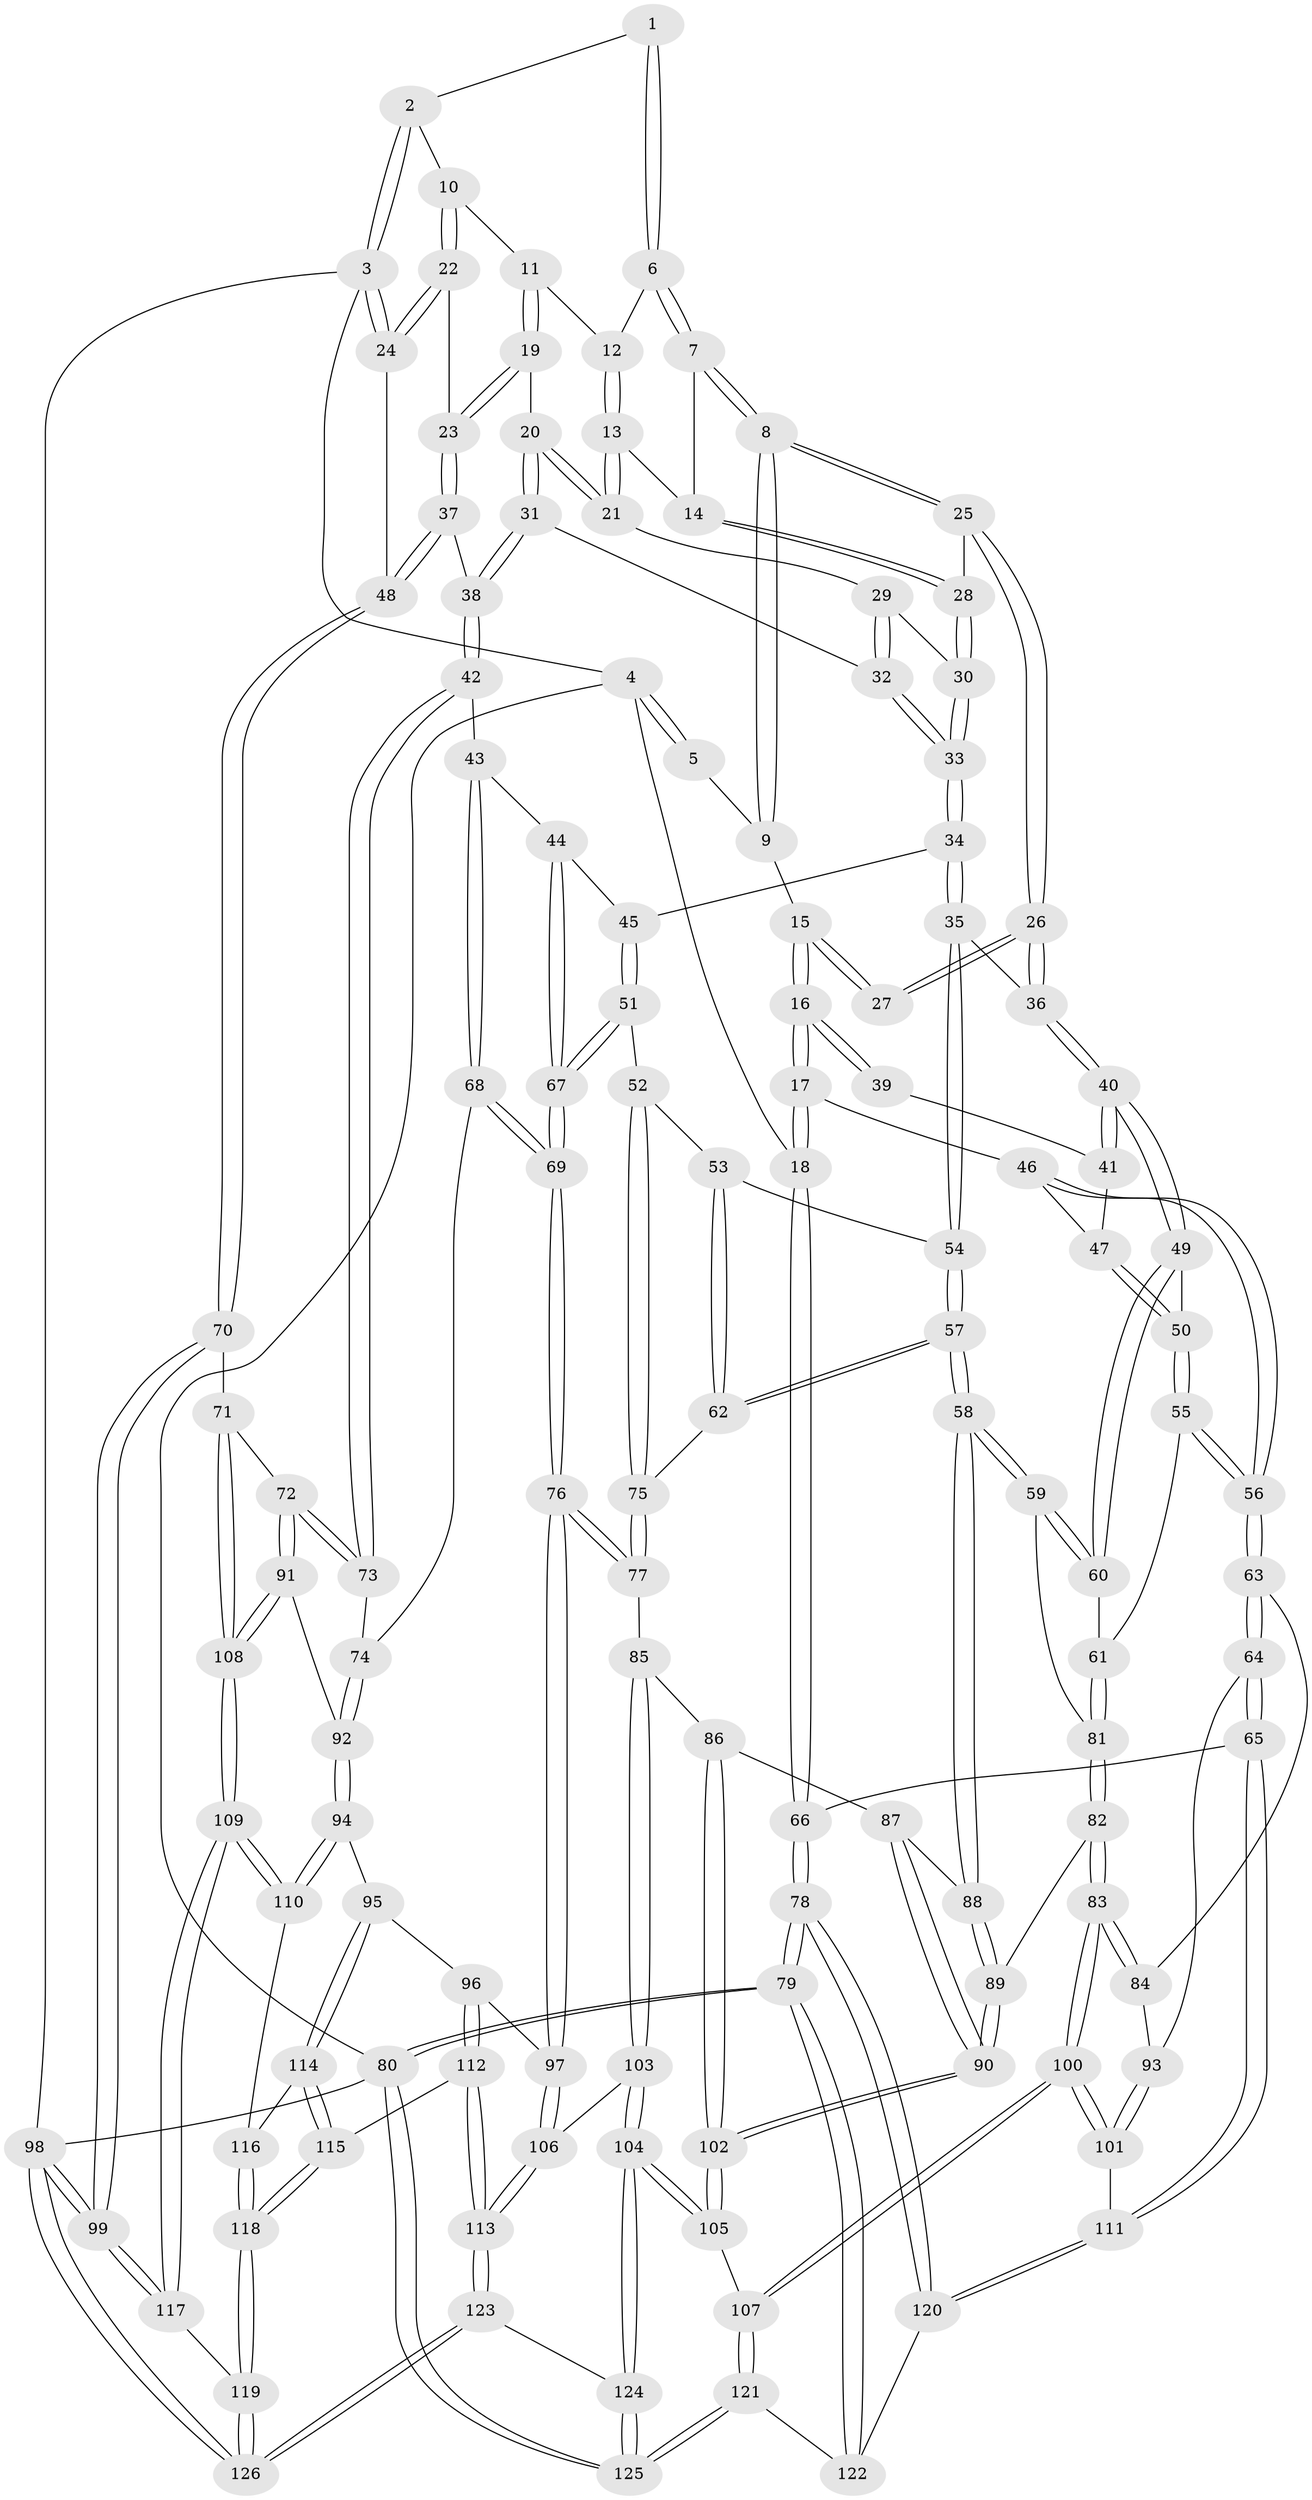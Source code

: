 // coarse degree distribution, {4: 0.48, 5: 0.37333333333333335, 6: 0.02666666666666667, 2: 0.013333333333333334, 3: 0.09333333333333334, 7: 0.013333333333333334}
// Generated by graph-tools (version 1.1) at 2025/52/02/27/25 19:52:37]
// undirected, 126 vertices, 312 edges
graph export_dot {
graph [start="1"]
  node [color=gray90,style=filled];
  1 [pos="+0.5377140978092119+0"];
  2 [pos="+0.9141482694036173+0"];
  3 [pos="+1+0"];
  4 [pos="+0+0"];
  5 [pos="+0.36765185253278365+0"];
  6 [pos="+0.5488911132540393+0"];
  7 [pos="+0.5476545278816468+0.026255357444611202"];
  8 [pos="+0.4782041189761781+0.1529209927689633"];
  9 [pos="+0.37344225698037253+0.053034882376108435"];
  10 [pos="+0.8300144156152631+0.0320287422860454"];
  11 [pos="+0.7651592764969567+0.06301112370011697"];
  12 [pos="+0.7028055903920724+0.052303953354891845"];
  13 [pos="+0.6438830669212187+0.14369622108862168"];
  14 [pos="+0.6416515801379318+0.14249635695414917"];
  15 [pos="+0.33647081602491435+0.1120579801998546"];
  16 [pos="+0+0.08979799343710682"];
  17 [pos="+0+0.07903363484921806"];
  18 [pos="+0+0"];
  19 [pos="+0.734665610236791+0.18596359174964253"];
  20 [pos="+0.7195809898789634+0.18521566401626652"];
  21 [pos="+0.65191368784514+0.15681082405153385"];
  22 [pos="+0.8808832682048598+0.11820798041849019"];
  23 [pos="+0.8395470252976838+0.2557371864752628"];
  24 [pos="+1+0.05500437939251942"];
  25 [pos="+0.4778406174261633+0.16348490821024883"];
  26 [pos="+0.390153933494779+0.24364466106603785"];
  27 [pos="+0.36760002256791907+0.23517906435373218"];
  28 [pos="+0.5077335354691247+0.17838663274582844"];
  29 [pos="+0.6446040621868713+0.16955083604550025"];
  30 [pos="+0.554991897795373+0.232783475203451"];
  31 [pos="+0.6582961822766521+0.2843111146980261"];
  32 [pos="+0.6208374258190815+0.2870867754643564"];
  33 [pos="+0.5798018630879628+0.30918099440028235"];
  34 [pos="+0.5646114136524089+0.3390885974934326"];
  35 [pos="+0.47702220908696275+0.3587870384104006"];
  36 [pos="+0.4217145917557181+0.3218241237255852"];
  37 [pos="+0.8660872079881398+0.33433210742493047"];
  38 [pos="+0.8251605689967085+0.36532630833657503"];
  39 [pos="+0.31798677521665586+0.2399101549863638"];
  40 [pos="+0.3210691335598353+0.405405510204899"];
  41 [pos="+0.2661071238628465+0.3323802137957517"];
  42 [pos="+0.8184188335318032+0.37403839832537206"];
  43 [pos="+0.7322974164140333+0.4122323843778695"];
  44 [pos="+0.6734562026406691+0.42040592810614574"];
  45 [pos="+0.5867721787427257+0.3639568486534473"];
  46 [pos="+0.07927250832157659+0.3044493629112163"];
  47 [pos="+0.17928757181848984+0.3436968306290612"];
  48 [pos="+1+0.38973871438420926"];
  49 [pos="+0.31815959949633726+0.4136167359153038"];
  50 [pos="+0.24204150952561085+0.4285835578508536"];
  51 [pos="+0.5631631328724789+0.48616638959472963"];
  52 [pos="+0.5462553637086415+0.48961309070530995"];
  53 [pos="+0.5208190687894152+0.4567903508482701"];
  54 [pos="+0.47561472135368105+0.374544524089573"];
  55 [pos="+0.1954694936560203+0.5079639617158493"];
  56 [pos="+0.13741180776804224+0.5161193874776029"];
  57 [pos="+0.4037549317693225+0.5337466606343111"];
  58 [pos="+0.40173222352810156+0.53588924256068"];
  59 [pos="+0.381136063874043+0.5246184698103283"];
  60 [pos="+0.3440898455950184+0.48273022136435134"];
  61 [pos="+0.2056853050954896+0.5129705124247304"];
  62 [pos="+0.4274313694607333+0.527013003011344"];
  63 [pos="+0.12600610432023182+0.5313033647121647"];
  64 [pos="+0+0.6032068683865779"];
  65 [pos="+0+0.6068633946863097"];
  66 [pos="+0+0.5941257929965438"];
  67 [pos="+0.6260726253125745+0.5049698844905135"];
  68 [pos="+0.7043676085620614+0.6025651315758584"];
  69 [pos="+0.6541223531034728+0.6214882224574301"];
  70 [pos="+1+0.5156800780514471"];
  71 [pos="+1+0.5559235520099775"];
  72 [pos="+0.923204765592095+0.6068559045583762"];
  73 [pos="+0.8201991371169939+0.5559019921408965"];
  74 [pos="+0.7531734862781057+0.5987705529646272"];
  75 [pos="+0.53598108752192+0.50304741067959"];
  76 [pos="+0.6439749390232181+0.6342421113494164"];
  77 [pos="+0.549168675959844+0.6228857225012796"];
  78 [pos="+0+0.9999925210715805"];
  79 [pos="+0+1"];
  80 [pos="+0+1"];
  81 [pos="+0.25789158069669876+0.5667998879166535"];
  82 [pos="+0.26192652531734045+0.659613941317335"];
  83 [pos="+0.22530020505009135+0.6723868133158066"];
  84 [pos="+0.16890657879881976+0.6330842096014412"];
  85 [pos="+0.5077429323334037+0.6311902804296182"];
  86 [pos="+0.49565786220944974+0.6279358255051817"];
  87 [pos="+0.42480486581806254+0.5804860089500117"];
  88 [pos="+0.40249803176983195+0.5392994676628096"];
  89 [pos="+0.2648705539314592+0.6603071449105294"];
  90 [pos="+0.3455636983154642+0.7145696793935037"];
  91 [pos="+0.8730638492293191+0.7050971380916033"];
  92 [pos="+0.823006896971189+0.7099390343079399"];
  93 [pos="+0.10579465922833095+0.6756772041692701"];
  94 [pos="+0.8002700510646067+0.7308062969745261"];
  95 [pos="+0.7830972877540291+0.7411682977989118"];
  96 [pos="+0.7657399116784684+0.7431478053155877"];
  97 [pos="+0.6456624774270165+0.6468315020519032"];
  98 [pos="+1+1"];
  99 [pos="+1+1"];
  100 [pos="+0.1685852950098087+0.8003659391957664"];
  101 [pos="+0.13572940609407302+0.7976828457504653"];
  102 [pos="+0.37425912366275205+0.7790124153882789"];
  103 [pos="+0.5029730220753131+0.8174050507746066"];
  104 [pos="+0.4400501093261914+0.849115969523771"];
  105 [pos="+0.3748560779515908+0.7826953790925343"];
  106 [pos="+0.6109249349548486+0.8071543772718918"];
  107 [pos="+0.2032634883572086+0.8305772253253619"];
  108 [pos="+0.9205351584258865+0.7768833726413992"];
  109 [pos="+0.9339384573403098+0.8212223027232101"];
  110 [pos="+0.8542412158672701+0.8193092265984032"];
  111 [pos="+0.1048481197829558+0.8051108631053431"];
  112 [pos="+0.6739957939870246+0.8576646276578673"];
  113 [pos="+0.6683892626982901+0.8581540297858237"];
  114 [pos="+0.799169276695194+0.8040450248850564"];
  115 [pos="+0.7349559065113583+0.875375593110896"];
  116 [pos="+0.8458317163546807+0.8214145477205487"];
  117 [pos="+0.9704534813713068+0.8620813329571996"];
  118 [pos="+0.7733649396173533+0.8990293993389106"];
  119 [pos="+0.8133701495192308+0.9461462735575684"];
  120 [pos="+0.09874772217008153+0.8110824368220891"];
  121 [pos="+0.230291568563981+0.9699127516823923"];
  122 [pos="+0.08183046090438327+0.9248847149828108"];
  123 [pos="+0.567310773443139+1"];
  124 [pos="+0.3900973185842926+1"];
  125 [pos="+0.3420908371018537+1"];
  126 [pos="+0.7889644295939288+1"];
  1 -- 2;
  1 -- 6;
  1 -- 6;
  2 -- 3;
  2 -- 3;
  2 -- 10;
  3 -- 4;
  3 -- 24;
  3 -- 24;
  3 -- 98;
  4 -- 5;
  4 -- 5;
  4 -- 18;
  4 -- 80;
  5 -- 9;
  6 -- 7;
  6 -- 7;
  6 -- 12;
  7 -- 8;
  7 -- 8;
  7 -- 14;
  8 -- 9;
  8 -- 9;
  8 -- 25;
  8 -- 25;
  9 -- 15;
  10 -- 11;
  10 -- 22;
  10 -- 22;
  11 -- 12;
  11 -- 19;
  11 -- 19;
  12 -- 13;
  12 -- 13;
  13 -- 14;
  13 -- 21;
  13 -- 21;
  14 -- 28;
  14 -- 28;
  15 -- 16;
  15 -- 16;
  15 -- 27;
  15 -- 27;
  16 -- 17;
  16 -- 17;
  16 -- 39;
  16 -- 39;
  17 -- 18;
  17 -- 18;
  17 -- 46;
  18 -- 66;
  18 -- 66;
  19 -- 20;
  19 -- 23;
  19 -- 23;
  20 -- 21;
  20 -- 21;
  20 -- 31;
  20 -- 31;
  21 -- 29;
  22 -- 23;
  22 -- 24;
  22 -- 24;
  23 -- 37;
  23 -- 37;
  24 -- 48;
  25 -- 26;
  25 -- 26;
  25 -- 28;
  26 -- 27;
  26 -- 27;
  26 -- 36;
  26 -- 36;
  28 -- 30;
  28 -- 30;
  29 -- 30;
  29 -- 32;
  29 -- 32;
  30 -- 33;
  30 -- 33;
  31 -- 32;
  31 -- 38;
  31 -- 38;
  32 -- 33;
  32 -- 33;
  33 -- 34;
  33 -- 34;
  34 -- 35;
  34 -- 35;
  34 -- 45;
  35 -- 36;
  35 -- 54;
  35 -- 54;
  36 -- 40;
  36 -- 40;
  37 -- 38;
  37 -- 48;
  37 -- 48;
  38 -- 42;
  38 -- 42;
  39 -- 41;
  40 -- 41;
  40 -- 41;
  40 -- 49;
  40 -- 49;
  41 -- 47;
  42 -- 43;
  42 -- 73;
  42 -- 73;
  43 -- 44;
  43 -- 68;
  43 -- 68;
  44 -- 45;
  44 -- 67;
  44 -- 67;
  45 -- 51;
  45 -- 51;
  46 -- 47;
  46 -- 56;
  46 -- 56;
  47 -- 50;
  47 -- 50;
  48 -- 70;
  48 -- 70;
  49 -- 50;
  49 -- 60;
  49 -- 60;
  50 -- 55;
  50 -- 55;
  51 -- 52;
  51 -- 67;
  51 -- 67;
  52 -- 53;
  52 -- 75;
  52 -- 75;
  53 -- 54;
  53 -- 62;
  53 -- 62;
  54 -- 57;
  54 -- 57;
  55 -- 56;
  55 -- 56;
  55 -- 61;
  56 -- 63;
  56 -- 63;
  57 -- 58;
  57 -- 58;
  57 -- 62;
  57 -- 62;
  58 -- 59;
  58 -- 59;
  58 -- 88;
  58 -- 88;
  59 -- 60;
  59 -- 60;
  59 -- 81;
  60 -- 61;
  61 -- 81;
  61 -- 81;
  62 -- 75;
  63 -- 64;
  63 -- 64;
  63 -- 84;
  64 -- 65;
  64 -- 65;
  64 -- 93;
  65 -- 66;
  65 -- 111;
  65 -- 111;
  66 -- 78;
  66 -- 78;
  67 -- 69;
  67 -- 69;
  68 -- 69;
  68 -- 69;
  68 -- 74;
  69 -- 76;
  69 -- 76;
  70 -- 71;
  70 -- 99;
  70 -- 99;
  71 -- 72;
  71 -- 108;
  71 -- 108;
  72 -- 73;
  72 -- 73;
  72 -- 91;
  72 -- 91;
  73 -- 74;
  74 -- 92;
  74 -- 92;
  75 -- 77;
  75 -- 77;
  76 -- 77;
  76 -- 77;
  76 -- 97;
  76 -- 97;
  77 -- 85;
  78 -- 79;
  78 -- 79;
  78 -- 120;
  78 -- 120;
  79 -- 80;
  79 -- 80;
  79 -- 122;
  79 -- 122;
  80 -- 125;
  80 -- 125;
  80 -- 98;
  81 -- 82;
  81 -- 82;
  82 -- 83;
  82 -- 83;
  82 -- 89;
  83 -- 84;
  83 -- 84;
  83 -- 100;
  83 -- 100;
  84 -- 93;
  85 -- 86;
  85 -- 103;
  85 -- 103;
  86 -- 87;
  86 -- 102;
  86 -- 102;
  87 -- 88;
  87 -- 90;
  87 -- 90;
  88 -- 89;
  88 -- 89;
  89 -- 90;
  89 -- 90;
  90 -- 102;
  90 -- 102;
  91 -- 92;
  91 -- 108;
  91 -- 108;
  92 -- 94;
  92 -- 94;
  93 -- 101;
  93 -- 101;
  94 -- 95;
  94 -- 110;
  94 -- 110;
  95 -- 96;
  95 -- 114;
  95 -- 114;
  96 -- 97;
  96 -- 112;
  96 -- 112;
  97 -- 106;
  97 -- 106;
  98 -- 99;
  98 -- 99;
  98 -- 126;
  98 -- 126;
  99 -- 117;
  99 -- 117;
  100 -- 101;
  100 -- 101;
  100 -- 107;
  100 -- 107;
  101 -- 111;
  102 -- 105;
  102 -- 105;
  103 -- 104;
  103 -- 104;
  103 -- 106;
  104 -- 105;
  104 -- 105;
  104 -- 124;
  104 -- 124;
  105 -- 107;
  106 -- 113;
  106 -- 113;
  107 -- 121;
  107 -- 121;
  108 -- 109;
  108 -- 109;
  109 -- 110;
  109 -- 110;
  109 -- 117;
  109 -- 117;
  110 -- 116;
  111 -- 120;
  111 -- 120;
  112 -- 113;
  112 -- 113;
  112 -- 115;
  113 -- 123;
  113 -- 123;
  114 -- 115;
  114 -- 115;
  114 -- 116;
  115 -- 118;
  115 -- 118;
  116 -- 118;
  116 -- 118;
  117 -- 119;
  118 -- 119;
  118 -- 119;
  119 -- 126;
  119 -- 126;
  120 -- 122;
  121 -- 122;
  121 -- 125;
  121 -- 125;
  123 -- 124;
  123 -- 126;
  123 -- 126;
  124 -- 125;
  124 -- 125;
}
